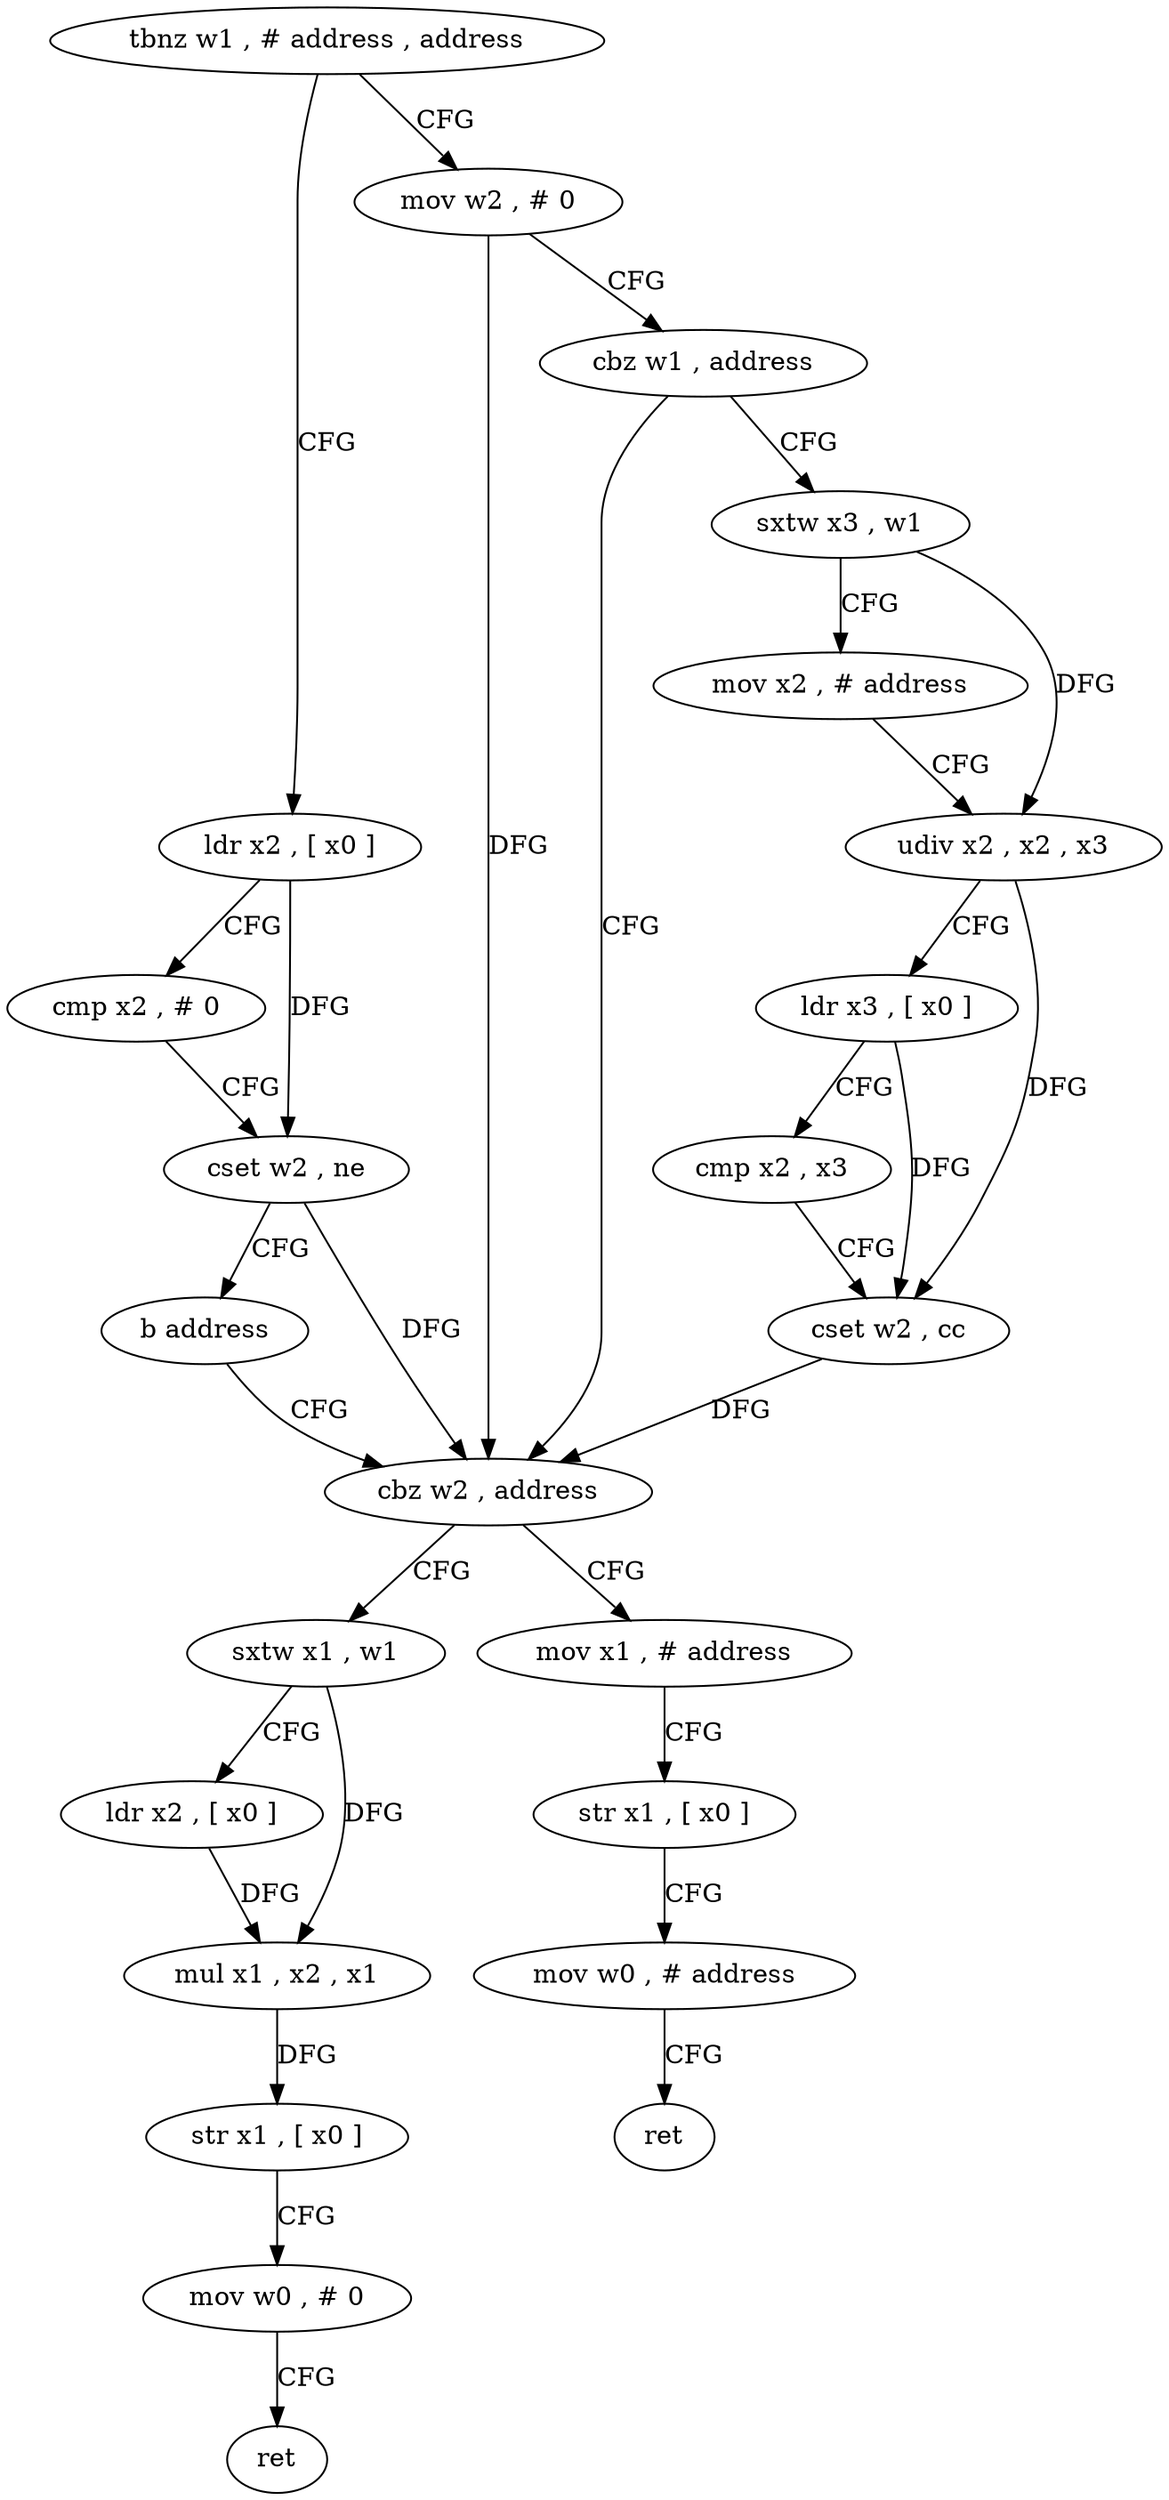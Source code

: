 digraph "func" {
"4376848" [label = "tbnz w1 , # address , address" ]
"4376904" [label = "ldr x2 , [ x0 ]" ]
"4376852" [label = "mov w2 , # 0" ]
"4376908" [label = "cmp x2 , # 0" ]
"4376912" [label = "cset w2 , ne" ]
"4376916" [label = "b address" ]
"4376884" [label = "cbz w2 , address" ]
"4376856" [label = "cbz w1 , address" ]
"4376860" [label = "sxtw x3 , w1" ]
"4376920" [label = "sxtw x1 , w1" ]
"4376888" [label = "mov x1 , # address" ]
"4376864" [label = "mov x2 , # address" ]
"4376868" [label = "udiv x2 , x2 , x3" ]
"4376872" [label = "ldr x3 , [ x0 ]" ]
"4376876" [label = "cmp x2 , x3" ]
"4376880" [label = "cset w2 , cc" ]
"4376924" [label = "ldr x2 , [ x0 ]" ]
"4376928" [label = "mul x1 , x2 , x1" ]
"4376932" [label = "str x1 , [ x0 ]" ]
"4376936" [label = "mov w0 , # 0" ]
"4376940" [label = "ret" ]
"4376892" [label = "str x1 , [ x0 ]" ]
"4376896" [label = "mov w0 , # address" ]
"4376900" [label = "ret" ]
"4376848" -> "4376904" [ label = "CFG" ]
"4376848" -> "4376852" [ label = "CFG" ]
"4376904" -> "4376908" [ label = "CFG" ]
"4376904" -> "4376912" [ label = "DFG" ]
"4376852" -> "4376856" [ label = "CFG" ]
"4376852" -> "4376884" [ label = "DFG" ]
"4376908" -> "4376912" [ label = "CFG" ]
"4376912" -> "4376916" [ label = "CFG" ]
"4376912" -> "4376884" [ label = "DFG" ]
"4376916" -> "4376884" [ label = "CFG" ]
"4376884" -> "4376920" [ label = "CFG" ]
"4376884" -> "4376888" [ label = "CFG" ]
"4376856" -> "4376884" [ label = "CFG" ]
"4376856" -> "4376860" [ label = "CFG" ]
"4376860" -> "4376864" [ label = "CFG" ]
"4376860" -> "4376868" [ label = "DFG" ]
"4376920" -> "4376924" [ label = "CFG" ]
"4376920" -> "4376928" [ label = "DFG" ]
"4376888" -> "4376892" [ label = "CFG" ]
"4376864" -> "4376868" [ label = "CFG" ]
"4376868" -> "4376872" [ label = "CFG" ]
"4376868" -> "4376880" [ label = "DFG" ]
"4376872" -> "4376876" [ label = "CFG" ]
"4376872" -> "4376880" [ label = "DFG" ]
"4376876" -> "4376880" [ label = "CFG" ]
"4376880" -> "4376884" [ label = "DFG" ]
"4376924" -> "4376928" [ label = "DFG" ]
"4376928" -> "4376932" [ label = "DFG" ]
"4376932" -> "4376936" [ label = "CFG" ]
"4376936" -> "4376940" [ label = "CFG" ]
"4376892" -> "4376896" [ label = "CFG" ]
"4376896" -> "4376900" [ label = "CFG" ]
}
